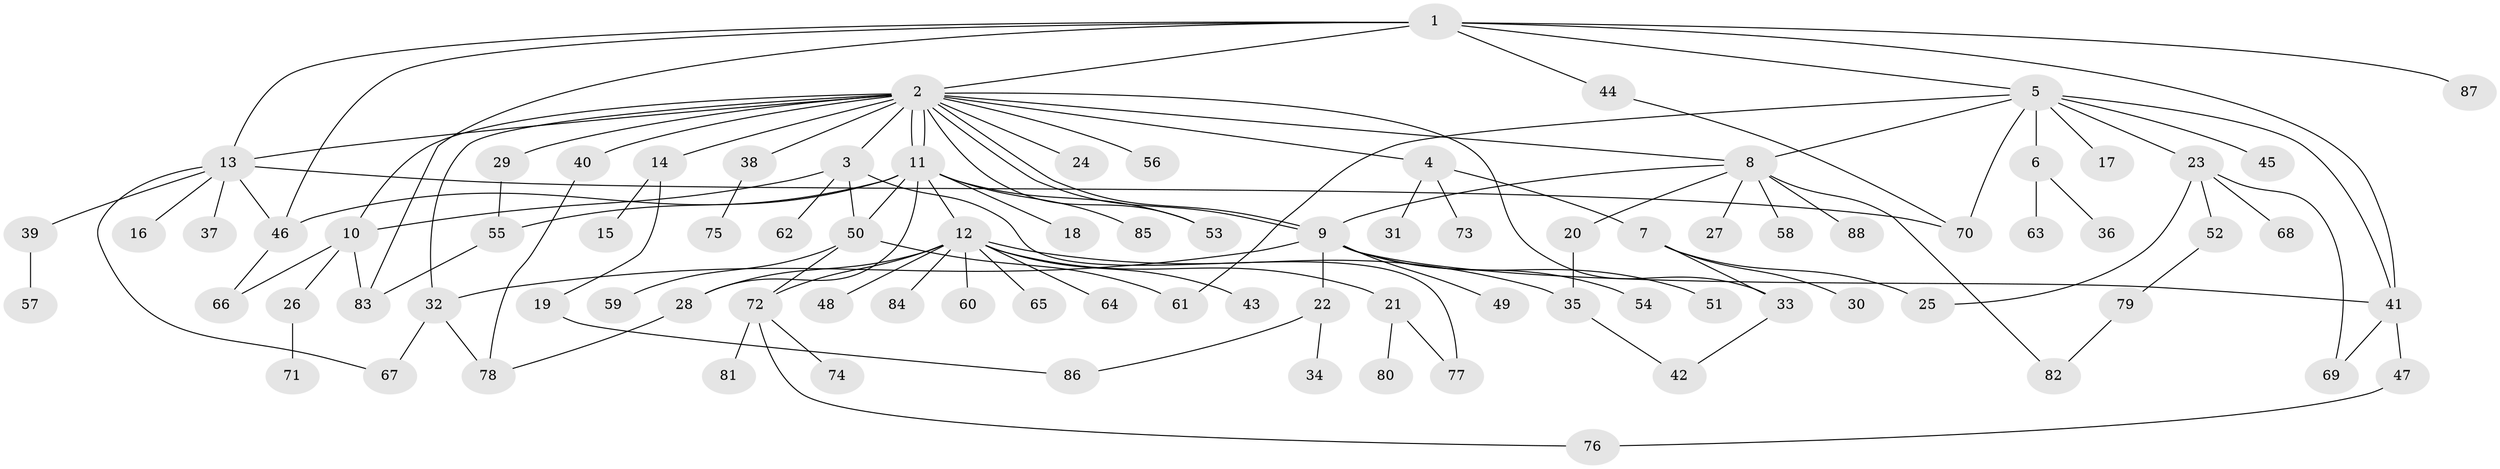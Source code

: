 // coarse degree distribution, {11: 0.03225806451612903, 18: 0.016129032258064516, 7: 0.016129032258064516, 3: 0.0967741935483871, 12: 0.03225806451612903, 2: 0.22580645161290322, 8: 0.016129032258064516, 10: 0.016129032258064516, 1: 0.4838709677419355, 4: 0.04838709677419355, 5: 0.016129032258064516}
// Generated by graph-tools (version 1.1) at 2025/52/02/27/25 19:52:00]
// undirected, 88 vertices, 121 edges
graph export_dot {
graph [start="1"]
  node [color=gray90,style=filled];
  1;
  2;
  3;
  4;
  5;
  6;
  7;
  8;
  9;
  10;
  11;
  12;
  13;
  14;
  15;
  16;
  17;
  18;
  19;
  20;
  21;
  22;
  23;
  24;
  25;
  26;
  27;
  28;
  29;
  30;
  31;
  32;
  33;
  34;
  35;
  36;
  37;
  38;
  39;
  40;
  41;
  42;
  43;
  44;
  45;
  46;
  47;
  48;
  49;
  50;
  51;
  52;
  53;
  54;
  55;
  56;
  57;
  58;
  59;
  60;
  61;
  62;
  63;
  64;
  65;
  66;
  67;
  68;
  69;
  70;
  71;
  72;
  73;
  74;
  75;
  76;
  77;
  78;
  79;
  80;
  81;
  82;
  83;
  84;
  85;
  86;
  87;
  88;
  1 -- 2;
  1 -- 5;
  1 -- 13;
  1 -- 41;
  1 -- 44;
  1 -- 46;
  1 -- 83;
  1 -- 87;
  2 -- 3;
  2 -- 4;
  2 -- 8;
  2 -- 9;
  2 -- 9;
  2 -- 10;
  2 -- 11;
  2 -- 11;
  2 -- 13;
  2 -- 14;
  2 -- 24;
  2 -- 29;
  2 -- 32;
  2 -- 33;
  2 -- 38;
  2 -- 40;
  2 -- 53;
  2 -- 56;
  3 -- 10;
  3 -- 50;
  3 -- 62;
  3 -- 77;
  4 -- 7;
  4 -- 31;
  4 -- 73;
  5 -- 6;
  5 -- 8;
  5 -- 17;
  5 -- 23;
  5 -- 41;
  5 -- 45;
  5 -- 61;
  5 -- 70;
  6 -- 36;
  6 -- 63;
  7 -- 25;
  7 -- 30;
  7 -- 33;
  8 -- 9;
  8 -- 20;
  8 -- 27;
  8 -- 58;
  8 -- 82;
  8 -- 88;
  9 -- 22;
  9 -- 32;
  9 -- 41;
  9 -- 49;
  9 -- 51;
  9 -- 54;
  10 -- 26;
  10 -- 66;
  10 -- 83;
  11 -- 12;
  11 -- 18;
  11 -- 28;
  11 -- 46;
  11 -- 50;
  11 -- 53;
  11 -- 55;
  11 -- 85;
  12 -- 21;
  12 -- 28;
  12 -- 35;
  12 -- 43;
  12 -- 48;
  12 -- 60;
  12 -- 64;
  12 -- 65;
  12 -- 72;
  12 -- 84;
  13 -- 16;
  13 -- 37;
  13 -- 39;
  13 -- 46;
  13 -- 67;
  13 -- 70;
  14 -- 15;
  14 -- 19;
  19 -- 86;
  20 -- 35;
  21 -- 77;
  21 -- 80;
  22 -- 34;
  22 -- 86;
  23 -- 25;
  23 -- 52;
  23 -- 68;
  23 -- 69;
  26 -- 71;
  28 -- 78;
  29 -- 55;
  32 -- 67;
  32 -- 78;
  33 -- 42;
  35 -- 42;
  38 -- 75;
  39 -- 57;
  40 -- 78;
  41 -- 47;
  41 -- 69;
  44 -- 70;
  46 -- 66;
  47 -- 76;
  50 -- 59;
  50 -- 61;
  50 -- 72;
  52 -- 79;
  55 -- 83;
  72 -- 74;
  72 -- 76;
  72 -- 81;
  79 -- 82;
}
